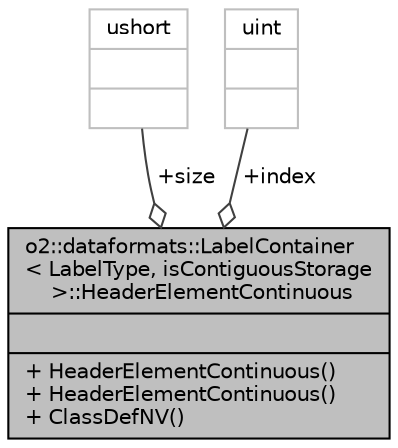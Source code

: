 digraph "o2::dataformats::LabelContainer&lt; LabelType, isContiguousStorage &gt;::HeaderElementContinuous"
{
 // INTERACTIVE_SVG=YES
  bgcolor="transparent";
  edge [fontname="Helvetica",fontsize="10",labelfontname="Helvetica",labelfontsize="10"];
  node [fontname="Helvetica",fontsize="10",shape=record];
  Node1 [label="{o2::dataformats::LabelContainer\l\< LabelType, isContiguousStorage\l \>::HeaderElementContinuous\n||+ HeaderElementContinuous()\l+ HeaderElementContinuous()\l+ ClassDefNV()\l}",height=0.2,width=0.4,color="black", fillcolor="grey75", style="filled" fontcolor="black"];
  Node2 -> Node1 [color="grey25",fontsize="10",style="solid",label=" +size" ,arrowhead="odiamond",fontname="Helvetica"];
  Node2 [label="{ushort\n||}",height=0.2,width=0.4,color="grey75"];
  Node3 -> Node1 [color="grey25",fontsize="10",style="solid",label=" +index" ,arrowhead="odiamond",fontname="Helvetica"];
  Node3 [label="{uint\n||}",height=0.2,width=0.4,color="grey75"];
}
